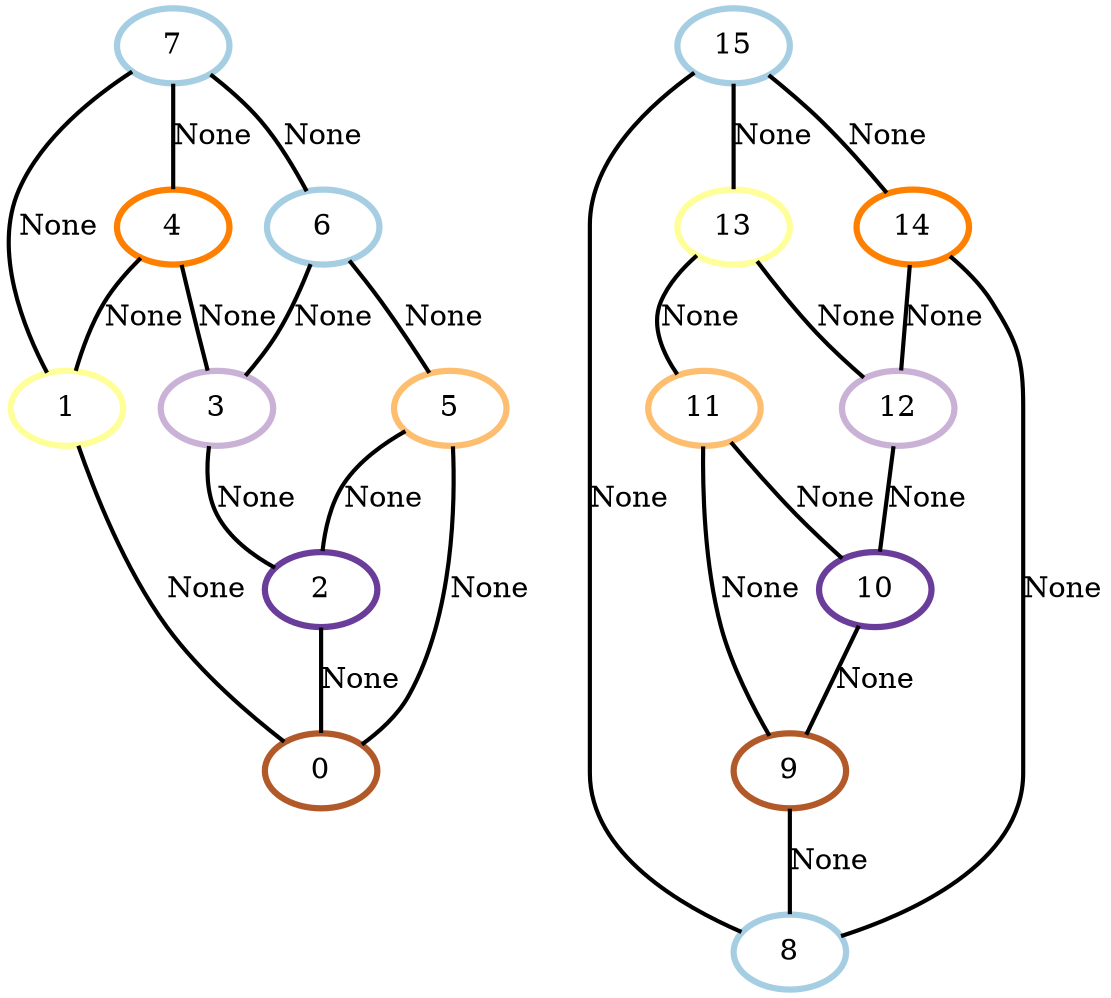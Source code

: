 graph G {
    0 [penwidth=3,label="0",color=12, colorscheme=paired12]
    1 [penwidth=3,label="1",color=11, colorscheme=paired12]
    2 [penwidth=3,label="2",color=10, colorscheme=paired12]
    3 [penwidth=3,label="3",color=9, colorscheme=paired12]
    4 [penwidth=3,label="4",color=8, colorscheme=paired12]
    5 [penwidth=3,label="5",color=7, colorscheme=paired12]
    6 [penwidth=3,label="6",color=1, colorscheme=paired12]
    7 [penwidth=3,label="7",color=1, colorscheme=paired12]
    8 [penwidth=3,label="8",color=1, colorscheme=paired12]
    9 [penwidth=3,label="9",color=12, colorscheme=paired12]
    10 [penwidth=3,label="10",color=10, colorscheme=paired12]
    11 [penwidth=3,label="11",color=7, colorscheme=paired12]
    12 [penwidth=3,label="12",color=9, colorscheme=paired12]
    13 [penwidth=3,label="13",color=11, colorscheme=paired12]
    14 [penwidth=3,label="14",color=8, colorscheme=paired12]
    15 [penwidth=3,label="15",color=1, colorscheme=paired12]

    1--0 [penwidth=2,label="None"]
    2--0 [penwidth=2,label="None"]
    5--0 [penwidth=2,label="None"]
    4--1 [penwidth=2,label="None"]
    7--1 [penwidth=2,label="None"]
    3--2 [penwidth=2,label="None"]
    5--2 [penwidth=2,label="None"]
    4--3 [penwidth=2,label="None"]
    6--3 [penwidth=2,label="None"]
    7--4 [penwidth=2,label="None"]
    6--5 [penwidth=2,label="None"]
    7--6 [penwidth=2,label="None"]
    9--8 [penwidth=2,label="None"]
    14--8 [penwidth=2,label="None"]
    15--8 [penwidth=2,label="None"]
    10--9 [penwidth=2,label="None"]
    11--9 [penwidth=2,label="None"]
    11--10 [penwidth=2,label="None"]
    12--10 [penwidth=2,label="None"]
    13--11 [penwidth=2,label="None"]
    13--12 [penwidth=2,label="None"]
    14--12 [penwidth=2,label="None"]
    15--13 [penwidth=2,label="None"]
    15--14 [penwidth=2,label="None"]
}